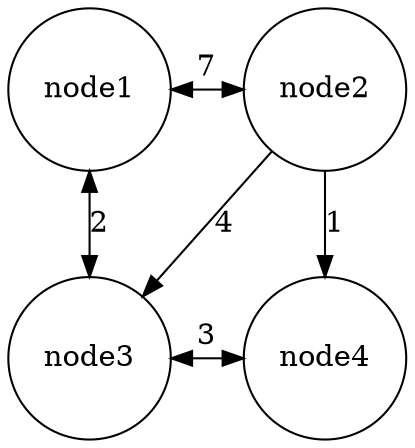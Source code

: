 digraph G {
    node [shape=circle];
    { rank=same; node1 node2  };
    { rank=same; node3 node4  };
    // 3, 5, 1, 3, 2, 8, 4, 13, 7, 16, 0
    node1 -> node2[dir="both" label="7"];
    node1 -> node3[dir="both" label="2"];
    node3 -> node4[dir="both" label="3"];
    node2 -> node4[label="1"];
    node2 -> node3[label="4"];
}